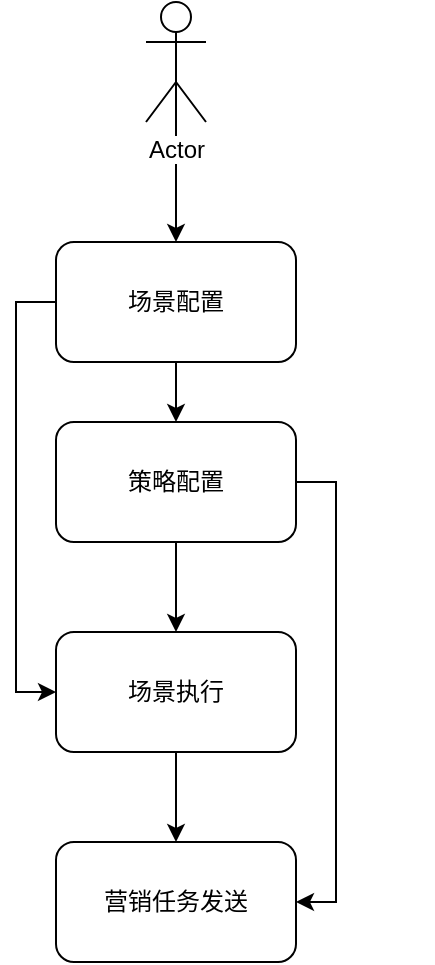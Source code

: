 <mxfile version="10.6.3" type="github"><diagram id="NvIEe0WSfrzBXnjNfHdg" name="第 1 页"><mxGraphModel dx="1110" dy="492" grid="1" gridSize="10" guides="1" tooltips="1" connect="1" arrows="1" fold="1" page="1" pageScale="1" pageWidth="827" pageHeight="1169" math="0" shadow="0"><root><mxCell id="0"/><mxCell id="1" parent="0"/><mxCell id="RceVNnqfynBTqPr81yrZ-20" style="edgeStyle=orthogonalEdgeStyle;rounded=0;orthogonalLoop=1;jettySize=auto;html=1;exitX=0.5;exitY=1;exitDx=0;exitDy=0;" edge="1" parent="1" source="RceVNnqfynBTqPr81yrZ-1" target="RceVNnqfynBTqPr81yrZ-2"><mxGeometry relative="1" as="geometry"/></mxCell><mxCell id="RceVNnqfynBTqPr81yrZ-24" style="edgeStyle=orthogonalEdgeStyle;rounded=0;orthogonalLoop=1;jettySize=auto;html=1;exitX=0;exitY=0.5;exitDx=0;exitDy=0;entryX=0;entryY=0.5;entryDx=0;entryDy=0;" edge="1" parent="1" source="RceVNnqfynBTqPr81yrZ-1" target="RceVNnqfynBTqPr81yrZ-7"><mxGeometry relative="1" as="geometry"/></mxCell><mxCell id="RceVNnqfynBTqPr81yrZ-1" value="场景配置" style="rounded=1;whiteSpace=wrap;html=1;" vertex="1" parent="1"><mxGeometry x="140" y="150" width="120" height="60" as="geometry"/></mxCell><mxCell id="RceVNnqfynBTqPr81yrZ-21" style="edgeStyle=orthogonalEdgeStyle;rounded=0;orthogonalLoop=1;jettySize=auto;html=1;exitX=0.5;exitY=1;exitDx=0;exitDy=0;" edge="1" parent="1" source="RceVNnqfynBTqPr81yrZ-2" target="RceVNnqfynBTqPr81yrZ-7"><mxGeometry relative="1" as="geometry"/></mxCell><mxCell id="RceVNnqfynBTqPr81yrZ-23" style="edgeStyle=orthogonalEdgeStyle;rounded=0;orthogonalLoop=1;jettySize=auto;html=1;exitX=1;exitY=0.5;exitDx=0;exitDy=0;entryX=1;entryY=0.5;entryDx=0;entryDy=0;" edge="1" parent="1" source="RceVNnqfynBTqPr81yrZ-2" target="RceVNnqfynBTqPr81yrZ-16"><mxGeometry relative="1" as="geometry"/></mxCell><mxCell id="RceVNnqfynBTqPr81yrZ-2" value="策略配置" style="rounded=1;whiteSpace=wrap;html=1;" vertex="1" parent="1"><mxGeometry x="140" y="240" width="120" height="60" as="geometry"/></mxCell><mxCell id="RceVNnqfynBTqPr81yrZ-12" style="edgeStyle=orthogonalEdgeStyle;rounded=0;orthogonalLoop=1;jettySize=auto;html=1;exitX=0.5;exitY=1;exitDx=0;exitDy=0;entryX=0.5;entryY=1;entryDx=0;entryDy=0;" edge="1" parent="1"><mxGeometry relative="1" as="geometry"><mxPoint x="320" y="100" as="sourcePoint"/><mxPoint x="320" y="100" as="targetPoint"/></mxGeometry></mxCell><mxCell id="RceVNnqfynBTqPr81yrZ-22" style="edgeStyle=orthogonalEdgeStyle;rounded=0;orthogonalLoop=1;jettySize=auto;html=1;exitX=0.5;exitY=1;exitDx=0;exitDy=0;" edge="1" parent="1" source="RceVNnqfynBTqPr81yrZ-7" target="RceVNnqfynBTqPr81yrZ-16"><mxGeometry relative="1" as="geometry"/></mxCell><mxCell id="RceVNnqfynBTqPr81yrZ-7" value="场景执行" style="rounded=1;whiteSpace=wrap;html=1;" vertex="1" parent="1"><mxGeometry x="140" y="345" width="120" height="60" as="geometry"/></mxCell><mxCell id="RceVNnqfynBTqPr81yrZ-11" style="edgeStyle=orthogonalEdgeStyle;rounded=0;orthogonalLoop=1;jettySize=auto;html=1;exitX=0.5;exitY=0.5;exitDx=0;exitDy=0;exitPerimeter=0;entryX=0.5;entryY=0;entryDx=0;entryDy=0;" edge="1" parent="1" source="RceVNnqfynBTqPr81yrZ-10" target="RceVNnqfynBTqPr81yrZ-1"><mxGeometry relative="1" as="geometry"><mxPoint x="260" y="70" as="targetPoint"/></mxGeometry></mxCell><mxCell id="RceVNnqfynBTqPr81yrZ-10" value="Actor" style="shape=umlActor;verticalLabelPosition=bottom;labelBackgroundColor=#ffffff;verticalAlign=top;html=1;outlineConnect=0;" vertex="1" parent="1"><mxGeometry x="185" y="30" width="30" height="60" as="geometry"/></mxCell><mxCell id="RceVNnqfynBTqPr81yrZ-16" value="营销任务发送" style="rounded=1;whiteSpace=wrap;html=1;" vertex="1" parent="1"><mxGeometry x="140" y="450" width="120" height="60" as="geometry"/></mxCell></root></mxGraphModel></diagram></mxfile>